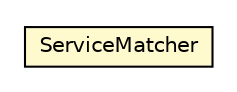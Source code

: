 #!/usr/local/bin/dot
#
# Class diagram 
# Generated by UMLGraph version R5_6-24-gf6e263 (http://www.umlgraph.org/)
#

digraph G {
	edge [fontname="Helvetica",fontsize=10,labelfontname="Helvetica",labelfontsize=10];
	node [fontname="Helvetica",fontsize=10,shape=plaintext];
	nodesep=0.25;
	ranksep=0.5;
	// org.universAAL.middleware.service.impl.ServiceMatcher
	c7452168 [label=<<table title="org.universAAL.middleware.service.impl.ServiceMatcher" border="0" cellborder="1" cellspacing="0" cellpadding="2" port="p" bgcolor="lemonChiffon" href="./ServiceMatcher.html">
		<tr><td><table border="0" cellspacing="0" cellpadding="1">
<tr><td align="center" balign="center"> ServiceMatcher </td></tr>
		</table></td></tr>
		</table>>, URL="./ServiceMatcher.html", fontname="Helvetica", fontcolor="black", fontsize=10.0];
}

